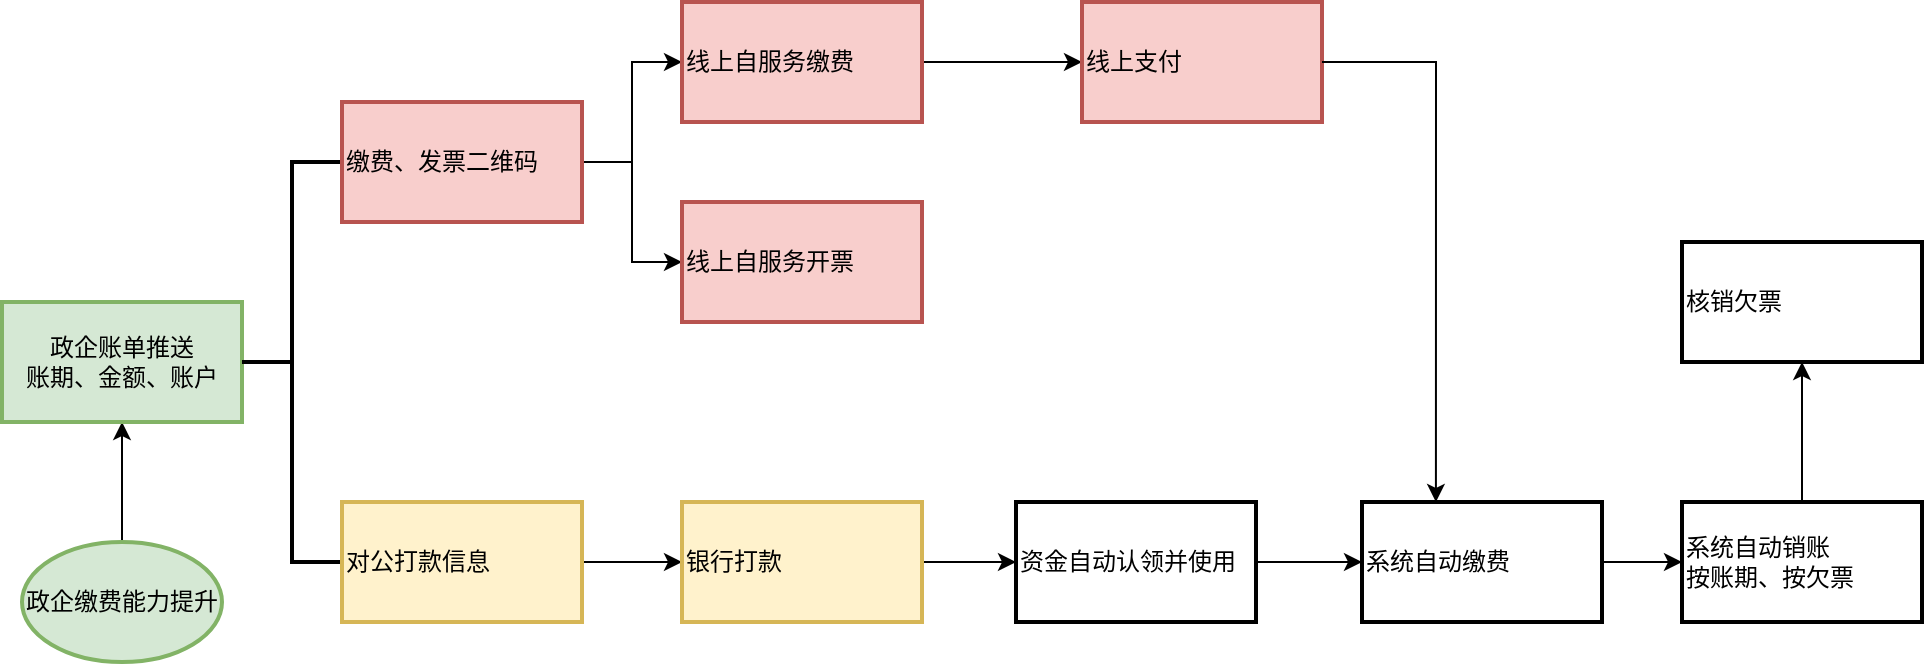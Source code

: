 <mxfile version="24.7.7">
  <diagram id="C5RBs43oDa-KdzZeNtuy" name="Page-1">
    <mxGraphModel dx="1026" dy="609" grid="1" gridSize="10" guides="1" tooltips="1" connect="1" arrows="1" fold="1" page="1" pageScale="1" pageWidth="827" pageHeight="1169" math="0" shadow="0">
      <root>
        <mxCell id="WIyWlLk6GJQsqaUBKTNV-0" />
        <mxCell id="WIyWlLk6GJQsqaUBKTNV-1" parent="WIyWlLk6GJQsqaUBKTNV-0" />
        <mxCell id="J1MwOUdzkvqNXm9cDx9r-5" value="" style="edgeStyle=orthogonalEdgeStyle;rounded=0;orthogonalLoop=1;jettySize=auto;html=1;" edge="1" parent="WIyWlLk6GJQsqaUBKTNV-1" source="J1MwOUdzkvqNXm9cDx9r-0" target="J1MwOUdzkvqNXm9cDx9r-4">
          <mxGeometry relative="1" as="geometry" />
        </mxCell>
        <mxCell id="J1MwOUdzkvqNXm9cDx9r-0" value="政企缴费能力提升" style="strokeWidth=2;html=1;shape=mxgraph.flowchart.start_1;whiteSpace=wrap;fillColor=#d5e8d4;strokeColor=#82b366;" vertex="1" parent="WIyWlLk6GJQsqaUBKTNV-1">
          <mxGeometry x="210" y="290" width="100" height="60" as="geometry" />
        </mxCell>
        <mxCell id="J1MwOUdzkvqNXm9cDx9r-4" value="政企账单推送&lt;div&gt;账期、金额、账户&lt;/div&gt;" style="whiteSpace=wrap;html=1;strokeWidth=2;fillColor=#d5e8d4;strokeColor=#82b366;" vertex="1" parent="WIyWlLk6GJQsqaUBKTNV-1">
          <mxGeometry x="200" y="170" width="120" height="60" as="geometry" />
        </mxCell>
        <mxCell id="J1MwOUdzkvqNXm9cDx9r-6" value="" style="strokeWidth=2;html=1;shape=mxgraph.flowchart.annotation_2;align=left;labelPosition=right;pointerEvents=1;" vertex="1" parent="WIyWlLk6GJQsqaUBKTNV-1">
          <mxGeometry x="320" y="100" width="50" height="200" as="geometry" />
        </mxCell>
        <mxCell id="J1MwOUdzkvqNXm9cDx9r-10" value="" style="edgeStyle=orthogonalEdgeStyle;rounded=0;orthogonalLoop=1;jettySize=auto;html=1;" edge="1" parent="WIyWlLk6GJQsqaUBKTNV-1" source="J1MwOUdzkvqNXm9cDx9r-7" target="J1MwOUdzkvqNXm9cDx9r-9">
          <mxGeometry relative="1" as="geometry" />
        </mxCell>
        <mxCell id="J1MwOUdzkvqNXm9cDx9r-12" style="edgeStyle=orthogonalEdgeStyle;rounded=0;orthogonalLoop=1;jettySize=auto;html=1;entryX=0;entryY=0.5;entryDx=0;entryDy=0;" edge="1" parent="WIyWlLk6GJQsqaUBKTNV-1" source="J1MwOUdzkvqNXm9cDx9r-7" target="J1MwOUdzkvqNXm9cDx9r-11">
          <mxGeometry relative="1" as="geometry" />
        </mxCell>
        <mxCell id="J1MwOUdzkvqNXm9cDx9r-7" value="缴费、发票二维码" style="whiteSpace=wrap;html=1;align=left;strokeWidth=2;pointerEvents=1;fillColor=#f8cecc;strokeColor=#b85450;" vertex="1" parent="WIyWlLk6GJQsqaUBKTNV-1">
          <mxGeometry x="370" y="70" width="120" height="60" as="geometry" />
        </mxCell>
        <mxCell id="J1MwOUdzkvqNXm9cDx9r-25" value="" style="edgeStyle=orthogonalEdgeStyle;rounded=0;orthogonalLoop=1;jettySize=auto;html=1;" edge="1" parent="WIyWlLk6GJQsqaUBKTNV-1" source="J1MwOUdzkvqNXm9cDx9r-9" target="J1MwOUdzkvqNXm9cDx9r-24">
          <mxGeometry relative="1" as="geometry" />
        </mxCell>
        <mxCell id="J1MwOUdzkvqNXm9cDx9r-9" value="线上自服务缴费" style="whiteSpace=wrap;html=1;align=left;strokeWidth=2;pointerEvents=1;fillColor=#f8cecc;strokeColor=#b85450;" vertex="1" parent="WIyWlLk6GJQsqaUBKTNV-1">
          <mxGeometry x="540" y="20" width="120" height="60" as="geometry" />
        </mxCell>
        <mxCell id="J1MwOUdzkvqNXm9cDx9r-11" value="线上自服务开票" style="whiteSpace=wrap;html=1;align=left;strokeWidth=2;pointerEvents=1;fillColor=#f8cecc;strokeColor=#b85450;" vertex="1" parent="WIyWlLk6GJQsqaUBKTNV-1">
          <mxGeometry x="540" y="120" width="120" height="60" as="geometry" />
        </mxCell>
        <mxCell id="J1MwOUdzkvqNXm9cDx9r-16" value="" style="edgeStyle=orthogonalEdgeStyle;rounded=0;orthogonalLoop=1;jettySize=auto;html=1;" edge="1" parent="WIyWlLk6GJQsqaUBKTNV-1" source="J1MwOUdzkvqNXm9cDx9r-13" target="J1MwOUdzkvqNXm9cDx9r-15">
          <mxGeometry relative="1" as="geometry" />
        </mxCell>
        <mxCell id="J1MwOUdzkvqNXm9cDx9r-13" value="对公打款信息" style="whiteSpace=wrap;html=1;align=left;strokeWidth=2;pointerEvents=1;fillColor=#fff2cc;strokeColor=#d6b656;" vertex="1" parent="WIyWlLk6GJQsqaUBKTNV-1">
          <mxGeometry x="370" y="270" width="120" height="60" as="geometry" />
        </mxCell>
        <mxCell id="J1MwOUdzkvqNXm9cDx9r-19" value="" style="edgeStyle=orthogonalEdgeStyle;rounded=0;orthogonalLoop=1;jettySize=auto;html=1;" edge="1" parent="WIyWlLk6GJQsqaUBKTNV-1" source="J1MwOUdzkvqNXm9cDx9r-15">
          <mxGeometry relative="1" as="geometry">
            <mxPoint x="707" y="300" as="targetPoint" />
          </mxGeometry>
        </mxCell>
        <mxCell id="J1MwOUdzkvqNXm9cDx9r-15" value="银行打款" style="whiteSpace=wrap;html=1;align=left;strokeWidth=2;pointerEvents=1;fillColor=#fff2cc;strokeColor=#d6b656;" vertex="1" parent="WIyWlLk6GJQsqaUBKTNV-1">
          <mxGeometry x="540" y="270" width="120" height="60" as="geometry" />
        </mxCell>
        <mxCell id="J1MwOUdzkvqNXm9cDx9r-23" value="" style="edgeStyle=orthogonalEdgeStyle;rounded=0;orthogonalLoop=1;jettySize=auto;html=1;" edge="1" parent="WIyWlLk6GJQsqaUBKTNV-1" source="J1MwOUdzkvqNXm9cDx9r-20" target="J1MwOUdzkvqNXm9cDx9r-22">
          <mxGeometry relative="1" as="geometry" />
        </mxCell>
        <mxCell id="J1MwOUdzkvqNXm9cDx9r-20" value="资金自动认领并使用" style="whiteSpace=wrap;html=1;align=left;strokeWidth=2;pointerEvents=1;" vertex="1" parent="WIyWlLk6GJQsqaUBKTNV-1">
          <mxGeometry x="707" y="270" width="120" height="60" as="geometry" />
        </mxCell>
        <mxCell id="J1MwOUdzkvqNXm9cDx9r-27" value="" style="edgeStyle=orthogonalEdgeStyle;rounded=0;orthogonalLoop=1;jettySize=auto;html=1;" edge="1" parent="WIyWlLk6GJQsqaUBKTNV-1" source="J1MwOUdzkvqNXm9cDx9r-22" target="J1MwOUdzkvqNXm9cDx9r-26">
          <mxGeometry relative="1" as="geometry" />
        </mxCell>
        <mxCell id="J1MwOUdzkvqNXm9cDx9r-22" value="系统自动缴费" style="whiteSpace=wrap;html=1;align=left;strokeWidth=2;pointerEvents=1;" vertex="1" parent="WIyWlLk6GJQsqaUBKTNV-1">
          <mxGeometry x="880" y="270" width="120" height="60" as="geometry" />
        </mxCell>
        <mxCell id="J1MwOUdzkvqNXm9cDx9r-24" value="线上支付" style="whiteSpace=wrap;html=1;align=left;strokeWidth=2;pointerEvents=1;fillColor=#f8cecc;strokeColor=#b85450;" vertex="1" parent="WIyWlLk6GJQsqaUBKTNV-1">
          <mxGeometry x="740" y="20" width="120" height="60" as="geometry" />
        </mxCell>
        <mxCell id="J1MwOUdzkvqNXm9cDx9r-30" value="" style="edgeStyle=orthogonalEdgeStyle;rounded=0;orthogonalLoop=1;jettySize=auto;html=1;" edge="1" parent="WIyWlLk6GJQsqaUBKTNV-1" source="J1MwOUdzkvqNXm9cDx9r-26" target="J1MwOUdzkvqNXm9cDx9r-29">
          <mxGeometry relative="1" as="geometry" />
        </mxCell>
        <mxCell id="J1MwOUdzkvqNXm9cDx9r-26" value="系统自动销账&lt;br&gt;按账期、按欠票" style="whiteSpace=wrap;html=1;align=left;strokeWidth=2;pointerEvents=1;" vertex="1" parent="WIyWlLk6GJQsqaUBKTNV-1">
          <mxGeometry x="1040" y="270" width="120" height="60" as="geometry" />
        </mxCell>
        <mxCell id="J1MwOUdzkvqNXm9cDx9r-28" style="edgeStyle=orthogonalEdgeStyle;rounded=0;orthogonalLoop=1;jettySize=auto;html=1;entryX=0.308;entryY=0;entryDx=0;entryDy=0;entryPerimeter=0;" edge="1" parent="WIyWlLk6GJQsqaUBKTNV-1" source="J1MwOUdzkvqNXm9cDx9r-24" target="J1MwOUdzkvqNXm9cDx9r-22">
          <mxGeometry relative="1" as="geometry" />
        </mxCell>
        <mxCell id="J1MwOUdzkvqNXm9cDx9r-29" value="核销欠票" style="whiteSpace=wrap;html=1;align=left;strokeWidth=2;pointerEvents=1;" vertex="1" parent="WIyWlLk6GJQsqaUBKTNV-1">
          <mxGeometry x="1040" y="140" width="120" height="60" as="geometry" />
        </mxCell>
      </root>
    </mxGraphModel>
  </diagram>
</mxfile>

